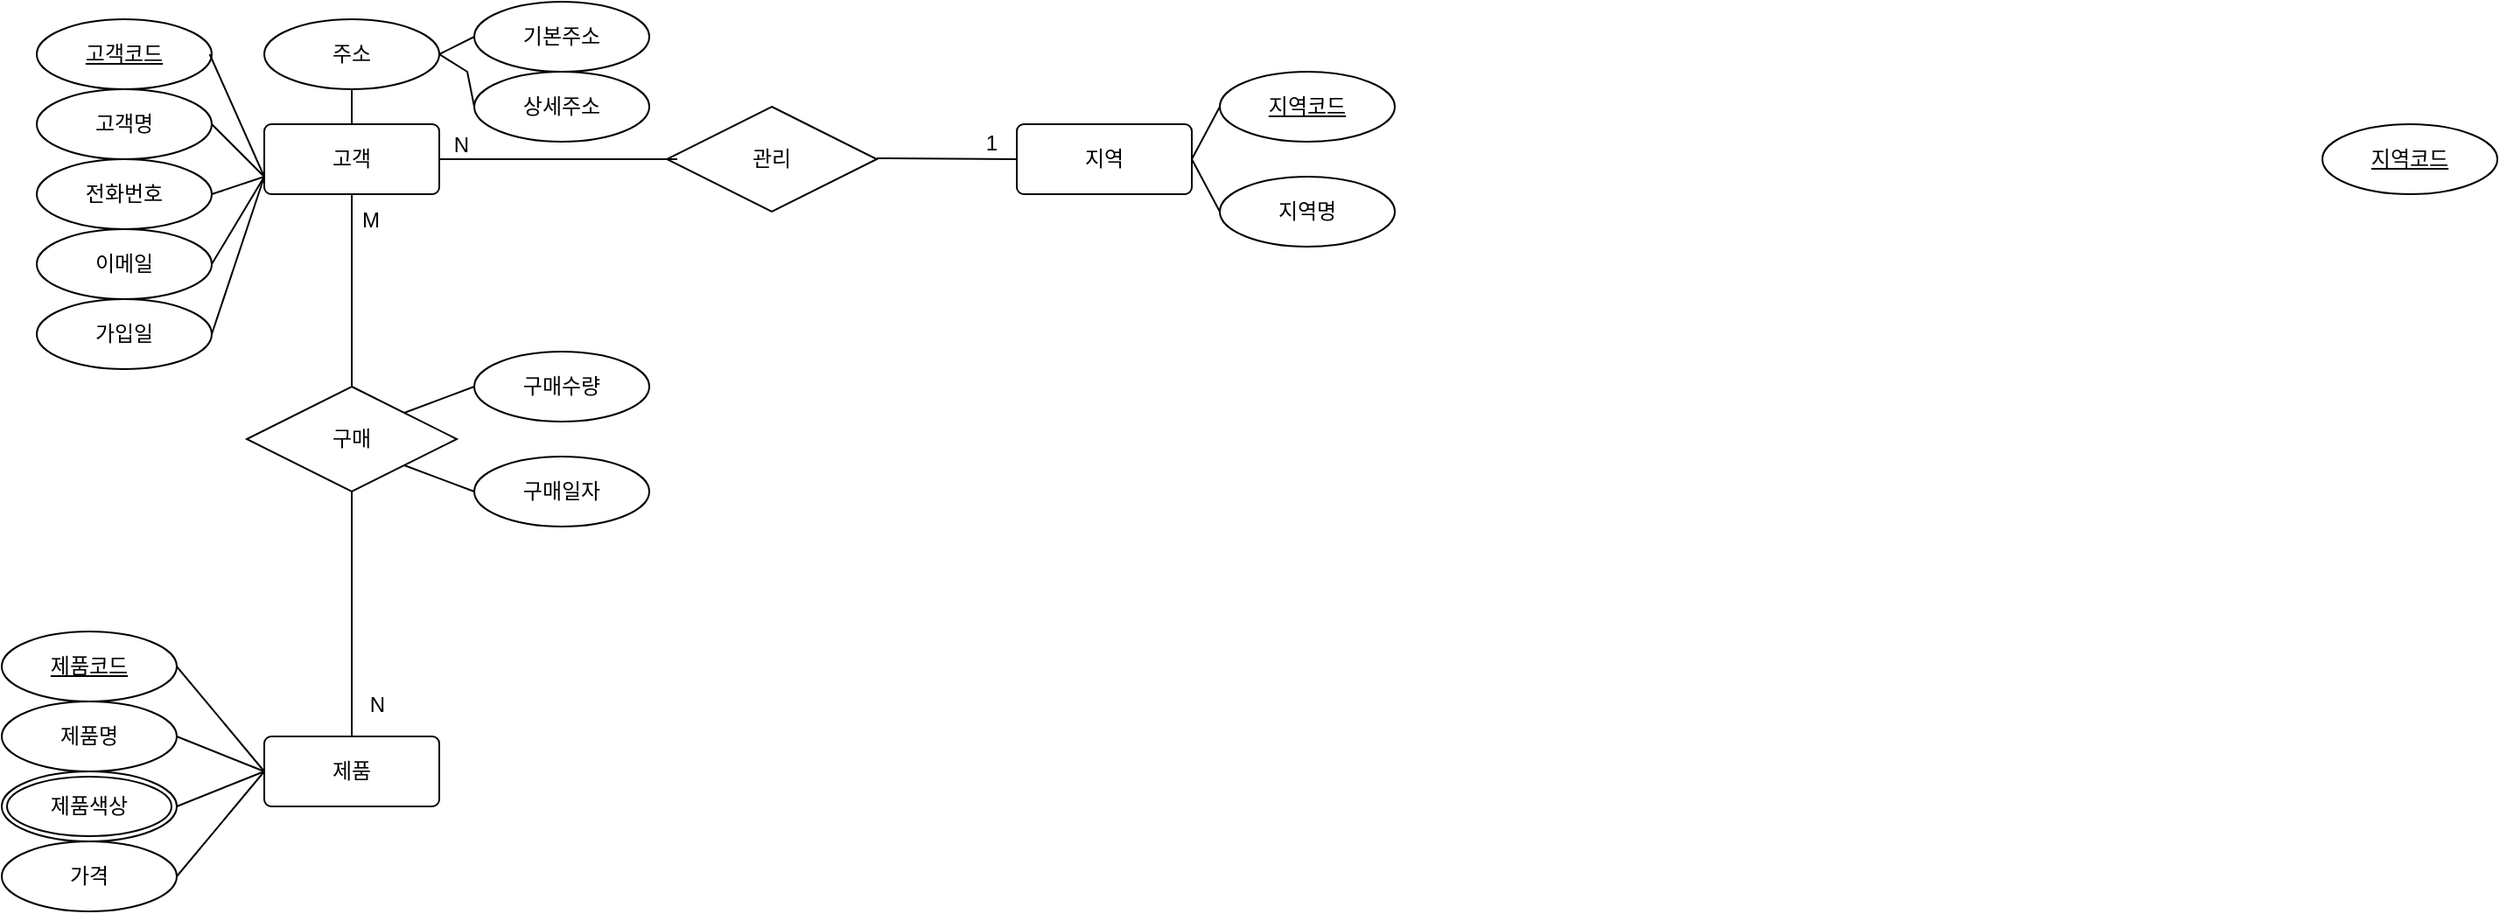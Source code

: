 <mxfile version="23.0.2" type="github" pages="2">
  <diagram name="페이지-1" id="WVq3AyXI-VmCaSjDAyc1">
    <mxGraphModel dx="892" dy="541" grid="1" gridSize="10" guides="1" tooltips="1" connect="1" arrows="1" fold="1" page="1" pageScale="1" pageWidth="827" pageHeight="1169" math="0" shadow="0">
      <root>
        <mxCell id="0" />
        <mxCell id="1" parent="0" />
        <mxCell id="5dZfD-3J9sdJDw3h0g8--1" value="고객" style="rounded=1;arcSize=10;whiteSpace=wrap;html=1;align=center;" vertex="1" parent="1">
          <mxGeometry x="164" y="80" width="100" height="40" as="geometry" />
        </mxCell>
        <mxCell id="5dZfD-3J9sdJDw3h0g8--2" value="고객코드" style="ellipse;whiteSpace=wrap;html=1;align=center;fontStyle=4;" vertex="1" parent="1">
          <mxGeometry x="34" y="20" width="100" height="40" as="geometry" />
        </mxCell>
        <mxCell id="5dZfD-3J9sdJDw3h0g8--3" value="고객명" style="ellipse;whiteSpace=wrap;html=1;align=center;" vertex="1" parent="1">
          <mxGeometry x="34" y="60" width="100" height="40" as="geometry" />
        </mxCell>
        <mxCell id="5dZfD-3J9sdJDw3h0g8--4" value="전화번호" style="ellipse;whiteSpace=wrap;html=1;align=center;" vertex="1" parent="1">
          <mxGeometry x="34" y="100" width="100" height="40" as="geometry" />
        </mxCell>
        <mxCell id="5dZfD-3J9sdJDw3h0g8--5" value="이메일" style="ellipse;whiteSpace=wrap;html=1;align=center;" vertex="1" parent="1">
          <mxGeometry x="34" y="140" width="100" height="40" as="geometry" />
        </mxCell>
        <mxCell id="5dZfD-3J9sdJDw3h0g8--6" value="주소" style="ellipse;whiteSpace=wrap;html=1;align=center;" vertex="1" parent="1">
          <mxGeometry x="164" y="20" width="100" height="40" as="geometry" />
        </mxCell>
        <mxCell id="5dZfD-3J9sdJDw3h0g8--7" value="기본주소" style="ellipse;whiteSpace=wrap;html=1;align=center;" vertex="1" parent="1">
          <mxGeometry x="284" y="10" width="100" height="40" as="geometry" />
        </mxCell>
        <mxCell id="5dZfD-3J9sdJDw3h0g8--8" value="상세주소" style="ellipse;whiteSpace=wrap;html=1;align=center;" vertex="1" parent="1">
          <mxGeometry x="284" y="50" width="100" height="40" as="geometry" />
        </mxCell>
        <mxCell id="5dZfD-3J9sdJDw3h0g8--10" value="가입일" style="ellipse;whiteSpace=wrap;html=1;align=center;" vertex="1" parent="1">
          <mxGeometry x="34" y="180" width="100" height="40" as="geometry" />
        </mxCell>
        <mxCell id="5dZfD-3J9sdJDw3h0g8--11" value="지역" style="rounded=1;arcSize=10;whiteSpace=wrap;html=1;align=center;" vertex="1" parent="1">
          <mxGeometry x="594" y="80" width="100" height="40" as="geometry" />
        </mxCell>
        <mxCell id="5dZfD-3J9sdJDw3h0g8--12" value="지역코드" style="ellipse;whiteSpace=wrap;html=1;align=center;fontStyle=4;" vertex="1" parent="1">
          <mxGeometry x="710" y="50" width="100" height="40" as="geometry" />
        </mxCell>
        <mxCell id="5dZfD-3J9sdJDw3h0g8--13" value="지역코드" style="ellipse;whiteSpace=wrap;html=1;align=center;fontStyle=4;" vertex="1" parent="1">
          <mxGeometry x="1340" y="80" width="100" height="40" as="geometry" />
        </mxCell>
        <mxCell id="5dZfD-3J9sdJDw3h0g8--14" value="지역명" style="ellipse;whiteSpace=wrap;html=1;align=center;" vertex="1" parent="1">
          <mxGeometry x="710" y="110" width="100" height="40" as="geometry" />
        </mxCell>
        <mxCell id="5dZfD-3J9sdJDw3h0g8--15" value="관리" style="shape=rhombus;perimeter=rhombusPerimeter;whiteSpace=wrap;html=1;align=center;" vertex="1" parent="1">
          <mxGeometry x="394" y="70" width="120" height="60" as="geometry" />
        </mxCell>
        <mxCell id="5dZfD-3J9sdJDw3h0g8--16" value="제품" style="rounded=1;arcSize=10;whiteSpace=wrap;html=1;align=center;" vertex="1" parent="1">
          <mxGeometry x="164" y="430" width="100" height="40" as="geometry" />
        </mxCell>
        <mxCell id="5dZfD-3J9sdJDw3h0g8--17" value="제품코드" style="ellipse;whiteSpace=wrap;html=1;align=center;fontStyle=4;" vertex="1" parent="1">
          <mxGeometry x="14" y="370" width="100" height="40" as="geometry" />
        </mxCell>
        <mxCell id="5dZfD-3J9sdJDw3h0g8--18" value="제품명" style="ellipse;whiteSpace=wrap;html=1;align=center;" vertex="1" parent="1">
          <mxGeometry x="14" y="410" width="100" height="40" as="geometry" />
        </mxCell>
        <mxCell id="5dZfD-3J9sdJDw3h0g8--20" value="가격" style="ellipse;whiteSpace=wrap;html=1;align=center;" vertex="1" parent="1">
          <mxGeometry x="14" y="490" width="100" height="40" as="geometry" />
        </mxCell>
        <mxCell id="5dZfD-3J9sdJDw3h0g8--21" value="제품색상" style="ellipse;shape=doubleEllipse;margin=3;whiteSpace=wrap;html=1;align=center;" vertex="1" parent="1">
          <mxGeometry x="14" y="450" width="100" height="40" as="geometry" />
        </mxCell>
        <mxCell id="5dZfD-3J9sdJDw3h0g8--22" value="" style="endArrow=none;html=1;rounded=0;exitX=1;exitY=0.5;exitDx=0;exitDy=0;entryX=0;entryY=0.5;entryDx=0;entryDy=0;" edge="1" parent="1" source="5dZfD-3J9sdJDw3h0g8--17" target="5dZfD-3J9sdJDw3h0g8--16">
          <mxGeometry relative="1" as="geometry">
            <mxPoint x="324" y="510" as="sourcePoint" />
            <mxPoint x="484" y="510" as="targetPoint" />
          </mxGeometry>
        </mxCell>
        <mxCell id="5dZfD-3J9sdJDw3h0g8--23" value="" style="endArrow=none;html=1;rounded=0;entryX=1;entryY=0.5;entryDx=0;entryDy=0;" edge="1" parent="1">
          <mxGeometry relative="1" as="geometry">
            <mxPoint x="400" y="100" as="sourcePoint" />
            <mxPoint x="264" y="100" as="targetPoint" />
          </mxGeometry>
        </mxCell>
        <mxCell id="5dZfD-3J9sdJDw3h0g8--24" value="N" style="resizable=0;html=1;whiteSpace=wrap;align=right;verticalAlign=bottom;" connectable="0" vertex="1" parent="5dZfD-3J9sdJDw3h0g8--23">
          <mxGeometry x="1" relative="1" as="geometry">
            <mxPoint x="18" as="offset" />
          </mxGeometry>
        </mxCell>
        <mxCell id="5dZfD-3J9sdJDw3h0g8--25" value="" style="endArrow=none;html=1;rounded=0;" edge="1" parent="1">
          <mxGeometry relative="1" as="geometry">
            <mxPoint x="514" y="99.5" as="sourcePoint" />
            <mxPoint x="594" y="100" as="targetPoint" />
          </mxGeometry>
        </mxCell>
        <mxCell id="5dZfD-3J9sdJDw3h0g8--26" value="1" style="resizable=0;html=1;whiteSpace=wrap;align=right;verticalAlign=bottom;" connectable="0" vertex="1" parent="5dZfD-3J9sdJDw3h0g8--25">
          <mxGeometry x="1" relative="1" as="geometry">
            <mxPoint x="-9" as="offset" />
          </mxGeometry>
        </mxCell>
        <mxCell id="5dZfD-3J9sdJDw3h0g8--28" value="" style="endArrow=none;html=1;rounded=0;exitX=0.5;exitY=1;exitDx=0;exitDy=0;entryX=0.5;entryY=0;entryDx=0;entryDy=0;" edge="1" parent="1" source="5dZfD-3J9sdJDw3h0g8--27">
          <mxGeometry relative="1" as="geometry">
            <mxPoint x="214" y="120" as="sourcePoint" />
            <mxPoint x="214" y="430" as="targetPoint" />
          </mxGeometry>
        </mxCell>
        <mxCell id="5dZfD-3J9sdJDw3h0g8--30" value="N" style="resizable=0;html=1;whiteSpace=wrap;align=right;verticalAlign=bottom;" connectable="0" vertex="1" parent="5dZfD-3J9sdJDw3h0g8--28">
          <mxGeometry x="1" relative="1" as="geometry">
            <mxPoint x="20" y="-10" as="offset" />
          </mxGeometry>
        </mxCell>
        <mxCell id="5dZfD-3J9sdJDw3h0g8--32" value="구매수량" style="ellipse;whiteSpace=wrap;html=1;align=center;" vertex="1" parent="1">
          <mxGeometry x="284" y="210" width="100" height="40" as="geometry" />
        </mxCell>
        <mxCell id="5dZfD-3J9sdJDw3h0g8--33" value="구매일자" style="ellipse;whiteSpace=wrap;html=1;align=center;" vertex="1" parent="1">
          <mxGeometry x="284" y="270" width="100" height="40" as="geometry" />
        </mxCell>
        <mxCell id="5dZfD-3J9sdJDw3h0g8--34" value="" style="endArrow=none;html=1;rounded=0;exitX=1;exitY=0.5;exitDx=0;exitDy=0;entryX=0;entryY=0.5;entryDx=0;entryDy=0;" edge="1" parent="1" source="5dZfD-3J9sdJDw3h0g8--18" target="5dZfD-3J9sdJDw3h0g8--16">
          <mxGeometry relative="1" as="geometry">
            <mxPoint x="454" y="300" as="sourcePoint" />
            <mxPoint x="614" y="300" as="targetPoint" />
          </mxGeometry>
        </mxCell>
        <mxCell id="5dZfD-3J9sdJDw3h0g8--35" value="" style="endArrow=none;html=1;rounded=0;exitX=1;exitY=0.5;exitDx=0;exitDy=0;entryX=0;entryY=0.5;entryDx=0;entryDy=0;" edge="1" parent="1" source="5dZfD-3J9sdJDw3h0g8--21" target="5dZfD-3J9sdJDw3h0g8--16">
          <mxGeometry relative="1" as="geometry">
            <mxPoint x="124" y="440" as="sourcePoint" />
            <mxPoint x="154" y="460" as="targetPoint" />
          </mxGeometry>
        </mxCell>
        <mxCell id="5dZfD-3J9sdJDw3h0g8--36" value="" style="endArrow=none;html=1;rounded=0;exitX=1;exitY=0.5;exitDx=0;exitDy=0;entryX=0;entryY=0.5;entryDx=0;entryDy=0;" edge="1" parent="1" source="5dZfD-3J9sdJDw3h0g8--20" target="5dZfD-3J9sdJDw3h0g8--16">
          <mxGeometry relative="1" as="geometry">
            <mxPoint x="124" y="480" as="sourcePoint" />
            <mxPoint x="144" y="450" as="targetPoint" />
          </mxGeometry>
        </mxCell>
        <mxCell id="5dZfD-3J9sdJDw3h0g8--37" value="" style="endArrow=none;html=1;rounded=0;exitX=1;exitY=0.5;exitDx=0;exitDy=0;entryX=0;entryY=0.5;entryDx=0;entryDy=0;" edge="1" parent="1" source="5dZfD-3J9sdJDw3h0g8--6" target="5dZfD-3J9sdJDw3h0g8--7">
          <mxGeometry relative="1" as="geometry">
            <mxPoint x="460" y="300" as="sourcePoint" />
            <mxPoint x="620" y="300" as="targetPoint" />
          </mxGeometry>
        </mxCell>
        <mxCell id="5dZfD-3J9sdJDw3h0g8--38" value="" style="endArrow=none;html=1;rounded=0;entryX=0;entryY=0.5;entryDx=0;entryDy=0;exitX=1;exitY=0.5;exitDx=0;exitDy=0;" edge="1" parent="1" source="5dZfD-3J9sdJDw3h0g8--6" target="5dZfD-3J9sdJDw3h0g8--8">
          <mxGeometry relative="1" as="geometry">
            <mxPoint x="270" y="40" as="sourcePoint" />
            <mxPoint x="294" y="40" as="targetPoint" />
            <Array as="points">
              <mxPoint x="280" y="50" />
            </Array>
          </mxGeometry>
        </mxCell>
        <mxCell id="5dZfD-3J9sdJDw3h0g8--39" value="" style="endArrow=none;html=1;rounded=0;exitX=1;exitY=0.5;exitDx=0;exitDy=0;entryX=0;entryY=0.5;entryDx=0;entryDy=0;" edge="1" parent="1" source="5dZfD-3J9sdJDw3h0g8--11" target="5dZfD-3J9sdJDw3h0g8--12">
          <mxGeometry relative="1" as="geometry">
            <mxPoint x="660" y="79" as="sourcePoint" />
            <mxPoint x="820" y="79" as="targetPoint" />
          </mxGeometry>
        </mxCell>
        <mxCell id="5dZfD-3J9sdJDw3h0g8--40" value="" style="endArrow=none;html=1;rounded=0;exitX=1;exitY=0.5;exitDx=0;exitDy=0;entryX=0;entryY=0.5;entryDx=0;entryDy=0;" edge="1" parent="1" source="5dZfD-3J9sdJDw3h0g8--11" target="5dZfD-3J9sdJDw3h0g8--14">
          <mxGeometry relative="1" as="geometry">
            <mxPoint x="704" y="110" as="sourcePoint" />
            <mxPoint x="720" y="60" as="targetPoint" />
          </mxGeometry>
        </mxCell>
        <mxCell id="CHvHtLE5XxzQLeIIZz7n-1" value="" style="endArrow=none;html=1;rounded=0;exitX=1;exitY=0;exitDx=0;exitDy=0;entryX=0;entryY=0.5;entryDx=0;entryDy=0;" edge="1" parent="1" target="5dZfD-3J9sdJDw3h0g8--32">
          <mxGeometry relative="1" as="geometry">
            <mxPoint x="244" y="245" as="sourcePoint" />
            <mxPoint x="174" y="460" as="targetPoint" />
          </mxGeometry>
        </mxCell>
        <mxCell id="CHvHtLE5XxzQLeIIZz7n-2" value="" style="endArrow=none;html=1;rounded=0;exitX=1;exitY=1;exitDx=0;exitDy=0;entryX=0;entryY=0.5;entryDx=0;entryDy=0;" edge="1" parent="1" target="5dZfD-3J9sdJDw3h0g8--33">
          <mxGeometry relative="1" as="geometry">
            <mxPoint x="244" y="275" as="sourcePoint" />
            <mxPoint x="294" y="240" as="targetPoint" />
          </mxGeometry>
        </mxCell>
        <mxCell id="CHvHtLE5XxzQLeIIZz7n-3" value="" style="endArrow=none;html=1;rounded=0;exitX=1;exitY=0.5;exitDx=0;exitDy=0;entryX=0;entryY=0.75;entryDx=0;entryDy=0;" edge="1" parent="1" source="5dZfD-3J9sdJDw3h0g8--10" target="5dZfD-3J9sdJDw3h0g8--1">
          <mxGeometry relative="1" as="geometry">
            <mxPoint x="124" y="400" as="sourcePoint" />
            <mxPoint x="154" y="460" as="targetPoint" />
          </mxGeometry>
        </mxCell>
        <mxCell id="CHvHtLE5XxzQLeIIZz7n-4" value="" style="endArrow=none;html=1;rounded=0;exitX=0.5;exitY=1;exitDx=0;exitDy=0;entryX=0.5;entryY=0;entryDx=0;entryDy=0;" edge="1" parent="1" target="5dZfD-3J9sdJDw3h0g8--27">
          <mxGeometry relative="1" as="geometry">
            <mxPoint x="214" y="120" as="sourcePoint" />
            <mxPoint x="214" y="430" as="targetPoint" />
          </mxGeometry>
        </mxCell>
        <mxCell id="CHvHtLE5XxzQLeIIZz7n-5" value="M" style="resizable=0;html=1;whiteSpace=wrap;align=left;verticalAlign=bottom;" connectable="0" vertex="1" parent="CHvHtLE5XxzQLeIIZz7n-4">
          <mxGeometry x="-1" relative="1" as="geometry">
            <mxPoint x="4" y="23" as="offset" />
          </mxGeometry>
        </mxCell>
        <mxCell id="5dZfD-3J9sdJDw3h0g8--27" value="구매" style="shape=rhombus;perimeter=rhombusPerimeter;whiteSpace=wrap;html=1;align=center;" vertex="1" parent="1">
          <mxGeometry x="154" y="230" width="120" height="60" as="geometry" />
        </mxCell>
        <mxCell id="CHvHtLE5XxzQLeIIZz7n-7" value="" style="endArrow=none;html=1;rounded=0;exitX=1;exitY=0.5;exitDx=0;exitDy=0;entryX=0;entryY=0.75;entryDx=0;entryDy=0;" edge="1" parent="1" source="5dZfD-3J9sdJDw3h0g8--5" target="5dZfD-3J9sdJDw3h0g8--1">
          <mxGeometry relative="1" as="geometry">
            <mxPoint x="144" y="210" as="sourcePoint" />
            <mxPoint x="174" y="120" as="targetPoint" />
          </mxGeometry>
        </mxCell>
        <mxCell id="CHvHtLE5XxzQLeIIZz7n-8" value="" style="endArrow=none;html=1;rounded=0;exitX=1;exitY=0.5;exitDx=0;exitDy=0;entryX=0;entryY=0.75;entryDx=0;entryDy=0;" edge="1" parent="1" source="5dZfD-3J9sdJDw3h0g8--4" target="5dZfD-3J9sdJDw3h0g8--1">
          <mxGeometry relative="1" as="geometry">
            <mxPoint x="144" y="170" as="sourcePoint" />
            <mxPoint x="174" y="120" as="targetPoint" />
          </mxGeometry>
        </mxCell>
        <mxCell id="CHvHtLE5XxzQLeIIZz7n-9" value="" style="endArrow=none;html=1;rounded=0;exitX=1;exitY=0.5;exitDx=0;exitDy=0;entryX=0;entryY=0.75;entryDx=0;entryDy=0;" edge="1" parent="1" source="5dZfD-3J9sdJDw3h0g8--3" target="5dZfD-3J9sdJDw3h0g8--1">
          <mxGeometry relative="1" as="geometry">
            <mxPoint x="144" y="130" as="sourcePoint" />
            <mxPoint x="174" y="120" as="targetPoint" />
          </mxGeometry>
        </mxCell>
        <mxCell id="CHvHtLE5XxzQLeIIZz7n-10" value="" style="endArrow=none;html=1;rounded=0;exitX=0.988;exitY=0.5;exitDx=0;exitDy=0;entryX=0;entryY=0.75;entryDx=0;entryDy=0;exitPerimeter=0;" edge="1" parent="1" source="5dZfD-3J9sdJDw3h0g8--2" target="5dZfD-3J9sdJDw3h0g8--1">
          <mxGeometry relative="1" as="geometry">
            <mxPoint x="144" y="90" as="sourcePoint" />
            <mxPoint x="174" y="120" as="targetPoint" />
          </mxGeometry>
        </mxCell>
        <mxCell id="CHvHtLE5XxzQLeIIZz7n-11" value="" style="endArrow=none;html=1;rounded=0;exitX=0.5;exitY=1;exitDx=0;exitDy=0;" edge="1" parent="1" source="5dZfD-3J9sdJDw3h0g8--6" target="5dZfD-3J9sdJDw3h0g8--1">
          <mxGeometry relative="1" as="geometry">
            <mxPoint x="143" y="50" as="sourcePoint" />
            <mxPoint x="174" y="120" as="targetPoint" />
          </mxGeometry>
        </mxCell>
      </root>
    </mxGraphModel>
  </diagram>
  <diagram id="iLg_Dv3yxjxZ5fIHTGuL" name="페이지-2">
    <mxGraphModel dx="877" dy="462" grid="0" gridSize="10" guides="1" tooltips="1" connect="1" arrows="1" fold="1" page="1" pageScale="1" pageWidth="827" pageHeight="1169" math="0" shadow="0">
      <root>
        <mxCell id="0" />
        <mxCell id="1" parent="0" />
        <mxCell id="0pEa85tfETS8jM4cY_pT-1" value="고객" style="shape=table;startSize=30;container=1;collapsible=1;childLayout=tableLayout;fixedRows=1;rowLines=0;fontStyle=1;align=center;resizeLast=1;html=1;whiteSpace=wrap;" vertex="1" parent="1">
          <mxGeometry x="40" y="40" width="180" height="270" as="geometry" />
        </mxCell>
        <mxCell id="0pEa85tfETS8jM4cY_pT-2" value="" style="shape=tableRow;horizontal=0;startSize=0;swimlaneHead=0;swimlaneBody=0;fillColor=none;collapsible=0;dropTarget=0;points=[[0,0.5],[1,0.5]];portConstraint=eastwest;top=0;left=0;right=0;bottom=0;html=1;" vertex="1" parent="0pEa85tfETS8jM4cY_pT-1">
          <mxGeometry y="30" width="180" height="30" as="geometry" />
        </mxCell>
        <mxCell id="0pEa85tfETS8jM4cY_pT-3" value="PK" style="shape=partialRectangle;connectable=0;fillColor=none;top=0;left=0;bottom=0;right=0;fontStyle=1;overflow=hidden;html=1;whiteSpace=wrap;" vertex="1" parent="0pEa85tfETS8jM4cY_pT-2">
          <mxGeometry width="60" height="30" as="geometry">
            <mxRectangle width="60" height="30" as="alternateBounds" />
          </mxGeometry>
        </mxCell>
        <mxCell id="0pEa85tfETS8jM4cY_pT-4" value="고객코드" style="shape=partialRectangle;connectable=0;fillColor=none;top=0;left=0;bottom=0;right=0;align=left;spacingLeft=6;fontStyle=5;overflow=hidden;html=1;whiteSpace=wrap;" vertex="1" parent="0pEa85tfETS8jM4cY_pT-2">
          <mxGeometry x="60" width="120" height="30" as="geometry">
            <mxRectangle width="120" height="30" as="alternateBounds" />
          </mxGeometry>
        </mxCell>
        <mxCell id="0pEa85tfETS8jM4cY_pT-5" value="" style="shape=tableRow;horizontal=0;startSize=0;swimlaneHead=0;swimlaneBody=0;fillColor=none;collapsible=0;dropTarget=0;points=[[0,0.5],[1,0.5]];portConstraint=eastwest;top=0;left=0;right=0;bottom=1;html=1;" vertex="1" parent="0pEa85tfETS8jM4cY_pT-1">
          <mxGeometry y="60" width="180" height="30" as="geometry" />
        </mxCell>
        <mxCell id="0pEa85tfETS8jM4cY_pT-6" value="FK" style="shape=partialRectangle;connectable=0;fillColor=none;top=0;left=0;bottom=0;right=0;fontStyle=1;overflow=hidden;html=1;whiteSpace=wrap;" vertex="1" parent="0pEa85tfETS8jM4cY_pT-5">
          <mxGeometry width="60" height="30" as="geometry">
            <mxRectangle width="60" height="30" as="alternateBounds" />
          </mxGeometry>
        </mxCell>
        <mxCell id="0pEa85tfETS8jM4cY_pT-7" value="지역코드" style="shape=partialRectangle;connectable=0;fillColor=none;top=0;left=0;bottom=0;right=0;align=left;spacingLeft=6;fontStyle=5;overflow=hidden;html=1;whiteSpace=wrap;" vertex="1" parent="0pEa85tfETS8jM4cY_pT-5">
          <mxGeometry x="60" width="120" height="30" as="geometry">
            <mxRectangle width="120" height="30" as="alternateBounds" />
          </mxGeometry>
        </mxCell>
        <mxCell id="0pEa85tfETS8jM4cY_pT-8" value="" style="shape=tableRow;horizontal=0;startSize=0;swimlaneHead=0;swimlaneBody=0;fillColor=none;collapsible=0;dropTarget=0;points=[[0,0.5],[1,0.5]];portConstraint=eastwest;top=0;left=0;right=0;bottom=0;html=1;" vertex="1" parent="0pEa85tfETS8jM4cY_pT-1">
          <mxGeometry y="90" width="180" height="30" as="geometry" />
        </mxCell>
        <mxCell id="0pEa85tfETS8jM4cY_pT-9" value="" style="shape=partialRectangle;connectable=0;fillColor=none;top=0;left=0;bottom=0;right=0;editable=1;overflow=hidden;html=1;whiteSpace=wrap;" vertex="1" parent="0pEa85tfETS8jM4cY_pT-8">
          <mxGeometry width="60" height="30" as="geometry">
            <mxRectangle width="60" height="30" as="alternateBounds" />
          </mxGeometry>
        </mxCell>
        <mxCell id="0pEa85tfETS8jM4cY_pT-10" value="고객명" style="shape=partialRectangle;connectable=0;fillColor=none;top=0;left=0;bottom=0;right=0;align=left;spacingLeft=6;overflow=hidden;html=1;whiteSpace=wrap;" vertex="1" parent="0pEa85tfETS8jM4cY_pT-8">
          <mxGeometry x="60" width="120" height="30" as="geometry">
            <mxRectangle width="120" height="30" as="alternateBounds" />
          </mxGeometry>
        </mxCell>
        <mxCell id="0pEa85tfETS8jM4cY_pT-11" value="" style="shape=tableRow;horizontal=0;startSize=0;swimlaneHead=0;swimlaneBody=0;fillColor=none;collapsible=0;dropTarget=0;points=[[0,0.5],[1,0.5]];portConstraint=eastwest;top=0;left=0;right=0;bottom=0;html=1;" vertex="1" parent="0pEa85tfETS8jM4cY_pT-1">
          <mxGeometry y="120" width="180" height="30" as="geometry" />
        </mxCell>
        <mxCell id="0pEa85tfETS8jM4cY_pT-12" value="" style="shape=partialRectangle;connectable=0;fillColor=none;top=0;left=0;bottom=0;right=0;editable=1;overflow=hidden;html=1;whiteSpace=wrap;" vertex="1" parent="0pEa85tfETS8jM4cY_pT-11">
          <mxGeometry width="60" height="30" as="geometry">
            <mxRectangle width="60" height="30" as="alternateBounds" />
          </mxGeometry>
        </mxCell>
        <mxCell id="0pEa85tfETS8jM4cY_pT-13" value="전화번호" style="shape=partialRectangle;connectable=0;fillColor=none;top=0;left=0;bottom=0;right=0;align=left;spacingLeft=6;overflow=hidden;html=1;whiteSpace=wrap;" vertex="1" parent="0pEa85tfETS8jM4cY_pT-11">
          <mxGeometry x="60" width="120" height="30" as="geometry">
            <mxRectangle width="120" height="30" as="alternateBounds" />
          </mxGeometry>
        </mxCell>
        <mxCell id="PqqQxnirLtuQm7JM_xqG-1" value="" style="shape=tableRow;horizontal=0;startSize=0;swimlaneHead=0;swimlaneBody=0;fillColor=none;collapsible=0;dropTarget=0;points=[[0,0.5],[1,0.5]];portConstraint=eastwest;top=0;left=0;right=0;bottom=0;html=1;" vertex="1" parent="0pEa85tfETS8jM4cY_pT-1">
          <mxGeometry y="150" width="180" height="30" as="geometry" />
        </mxCell>
        <mxCell id="PqqQxnirLtuQm7JM_xqG-2" value="" style="shape=partialRectangle;connectable=0;fillColor=none;top=0;left=0;bottom=0;right=0;editable=1;overflow=hidden;html=1;whiteSpace=wrap;" vertex="1" parent="PqqQxnirLtuQm7JM_xqG-1">
          <mxGeometry width="60" height="30" as="geometry">
            <mxRectangle width="60" height="30" as="alternateBounds" />
          </mxGeometry>
        </mxCell>
        <mxCell id="PqqQxnirLtuQm7JM_xqG-3" value="이메일" style="shape=partialRectangle;connectable=0;fillColor=none;top=0;left=0;bottom=0;right=0;align=left;spacingLeft=6;overflow=hidden;html=1;whiteSpace=wrap;" vertex="1" parent="PqqQxnirLtuQm7JM_xqG-1">
          <mxGeometry x="60" width="120" height="30" as="geometry">
            <mxRectangle width="120" height="30" as="alternateBounds" />
          </mxGeometry>
        </mxCell>
        <mxCell id="PqqQxnirLtuQm7JM_xqG-4" value="" style="shape=tableRow;horizontal=0;startSize=0;swimlaneHead=0;swimlaneBody=0;fillColor=none;collapsible=0;dropTarget=0;points=[[0,0.5],[1,0.5]];portConstraint=eastwest;top=0;left=0;right=0;bottom=0;html=1;" vertex="1" parent="0pEa85tfETS8jM4cY_pT-1">
          <mxGeometry y="180" width="180" height="30" as="geometry" />
        </mxCell>
        <mxCell id="PqqQxnirLtuQm7JM_xqG-5" value="" style="shape=partialRectangle;connectable=0;fillColor=none;top=0;left=0;bottom=0;right=0;editable=1;overflow=hidden;html=1;whiteSpace=wrap;" vertex="1" parent="PqqQxnirLtuQm7JM_xqG-4">
          <mxGeometry width="60" height="30" as="geometry">
            <mxRectangle width="60" height="30" as="alternateBounds" />
          </mxGeometry>
        </mxCell>
        <mxCell id="PqqQxnirLtuQm7JM_xqG-6" value="가입일" style="shape=partialRectangle;connectable=0;fillColor=none;top=0;left=0;bottom=0;right=0;align=left;spacingLeft=6;overflow=hidden;html=1;whiteSpace=wrap;" vertex="1" parent="PqqQxnirLtuQm7JM_xqG-4">
          <mxGeometry x="60" width="120" height="30" as="geometry">
            <mxRectangle width="120" height="30" as="alternateBounds" />
          </mxGeometry>
        </mxCell>
        <mxCell id="PqqQxnirLtuQm7JM_xqG-7" value="" style="shape=tableRow;horizontal=0;startSize=0;swimlaneHead=0;swimlaneBody=0;fillColor=none;collapsible=0;dropTarget=0;points=[[0,0.5],[1,0.5]];portConstraint=eastwest;top=0;left=0;right=0;bottom=0;html=1;" vertex="1" parent="0pEa85tfETS8jM4cY_pT-1">
          <mxGeometry y="210" width="180" height="30" as="geometry" />
        </mxCell>
        <mxCell id="PqqQxnirLtuQm7JM_xqG-8" value="" style="shape=partialRectangle;connectable=0;fillColor=none;top=0;left=0;bottom=0;right=0;editable=1;overflow=hidden;html=1;whiteSpace=wrap;" vertex="1" parent="PqqQxnirLtuQm7JM_xqG-7">
          <mxGeometry width="60" height="30" as="geometry">
            <mxRectangle width="60" height="30" as="alternateBounds" />
          </mxGeometry>
        </mxCell>
        <mxCell id="PqqQxnirLtuQm7JM_xqG-9" value="기본주소" style="shape=partialRectangle;connectable=0;fillColor=none;top=0;left=0;bottom=0;right=0;align=left;spacingLeft=6;overflow=hidden;html=1;whiteSpace=wrap;" vertex="1" parent="PqqQxnirLtuQm7JM_xqG-7">
          <mxGeometry x="60" width="120" height="30" as="geometry">
            <mxRectangle width="120" height="30" as="alternateBounds" />
          </mxGeometry>
        </mxCell>
        <mxCell id="PqqQxnirLtuQm7JM_xqG-10" value="" style="shape=tableRow;horizontal=0;startSize=0;swimlaneHead=0;swimlaneBody=0;fillColor=none;collapsible=0;dropTarget=0;points=[[0,0.5],[1,0.5]];portConstraint=eastwest;top=0;left=0;right=0;bottom=0;html=1;" vertex="1" parent="0pEa85tfETS8jM4cY_pT-1">
          <mxGeometry y="240" width="180" height="30" as="geometry" />
        </mxCell>
        <mxCell id="PqqQxnirLtuQm7JM_xqG-11" value="" style="shape=partialRectangle;connectable=0;fillColor=none;top=0;left=0;bottom=0;right=0;editable=1;overflow=hidden;html=1;whiteSpace=wrap;" vertex="1" parent="PqqQxnirLtuQm7JM_xqG-10">
          <mxGeometry width="60" height="30" as="geometry">
            <mxRectangle width="60" height="30" as="alternateBounds" />
          </mxGeometry>
        </mxCell>
        <mxCell id="PqqQxnirLtuQm7JM_xqG-12" value="상세주소" style="shape=partialRectangle;connectable=0;fillColor=none;top=0;left=0;bottom=0;right=0;align=left;spacingLeft=6;overflow=hidden;html=1;whiteSpace=wrap;" vertex="1" parent="PqqQxnirLtuQm7JM_xqG-10">
          <mxGeometry x="60" width="120" height="30" as="geometry">
            <mxRectangle width="120" height="30" as="alternateBounds" />
          </mxGeometry>
        </mxCell>
        <mxCell id="FXfXLH9m4qDjo-GxrwRr-1" value="지역" style="shape=table;startSize=30;container=1;collapsible=1;childLayout=tableLayout;fixedRows=1;rowLines=0;fontStyle=1;align=center;resizeLast=1;html=1;whiteSpace=wrap;" vertex="1" parent="1">
          <mxGeometry x="480" y="40" width="180" height="90" as="geometry" />
        </mxCell>
        <mxCell id="FXfXLH9m4qDjo-GxrwRr-5" value="" style="shape=tableRow;horizontal=0;startSize=0;swimlaneHead=0;swimlaneBody=0;fillColor=none;collapsible=0;dropTarget=0;points=[[0,0.5],[1,0.5]];portConstraint=eastwest;top=0;left=0;right=0;bottom=1;html=1;" vertex="1" parent="FXfXLH9m4qDjo-GxrwRr-1">
          <mxGeometry y="30" width="180" height="30" as="geometry" />
        </mxCell>
        <mxCell id="FXfXLH9m4qDjo-GxrwRr-6" value="PK" style="shape=partialRectangle;connectable=0;fillColor=none;top=0;left=0;bottom=0;right=0;fontStyle=1;overflow=hidden;html=1;whiteSpace=wrap;" vertex="1" parent="FXfXLH9m4qDjo-GxrwRr-5">
          <mxGeometry width="60" height="30" as="geometry">
            <mxRectangle width="60" height="30" as="alternateBounds" />
          </mxGeometry>
        </mxCell>
        <mxCell id="FXfXLH9m4qDjo-GxrwRr-7" value="지역코드" style="shape=partialRectangle;connectable=0;fillColor=none;top=0;left=0;bottom=0;right=0;align=left;spacingLeft=6;fontStyle=5;overflow=hidden;html=1;whiteSpace=wrap;" vertex="1" parent="FXfXLH9m4qDjo-GxrwRr-5">
          <mxGeometry x="60" width="120" height="30" as="geometry">
            <mxRectangle width="120" height="30" as="alternateBounds" />
          </mxGeometry>
        </mxCell>
        <mxCell id="FXfXLH9m4qDjo-GxrwRr-8" value="" style="shape=tableRow;horizontal=0;startSize=0;swimlaneHead=0;swimlaneBody=0;fillColor=none;collapsible=0;dropTarget=0;points=[[0,0.5],[1,0.5]];portConstraint=eastwest;top=0;left=0;right=0;bottom=0;html=1;" vertex="1" parent="FXfXLH9m4qDjo-GxrwRr-1">
          <mxGeometry y="60" width="180" height="30" as="geometry" />
        </mxCell>
        <mxCell id="FXfXLH9m4qDjo-GxrwRr-9" value="" style="shape=partialRectangle;connectable=0;fillColor=none;top=0;left=0;bottom=0;right=0;editable=1;overflow=hidden;html=1;whiteSpace=wrap;" vertex="1" parent="FXfXLH9m4qDjo-GxrwRr-8">
          <mxGeometry width="60" height="30" as="geometry">
            <mxRectangle width="60" height="30" as="alternateBounds" />
          </mxGeometry>
        </mxCell>
        <mxCell id="FXfXLH9m4qDjo-GxrwRr-10" value="지역명" style="shape=partialRectangle;connectable=0;fillColor=none;top=0;left=0;bottom=0;right=0;align=left;spacingLeft=6;overflow=hidden;html=1;whiteSpace=wrap;" vertex="1" parent="FXfXLH9m4qDjo-GxrwRr-8">
          <mxGeometry x="60" width="120" height="30" as="geometry">
            <mxRectangle width="120" height="30" as="alternateBounds" />
          </mxGeometry>
        </mxCell>
        <mxCell id="FXfXLH9m4qDjo-GxrwRr-14" value="구매" style="shape=table;startSize=30;container=1;collapsible=1;childLayout=tableLayout;fixedRows=1;rowLines=0;fontStyle=1;align=center;resizeLast=1;html=1;whiteSpace=wrap;" vertex="1" parent="1">
          <mxGeometry x="320" y="251" width="180" height="180" as="geometry" />
        </mxCell>
        <mxCell id="FXfXLH9m4qDjo-GxrwRr-15" value="" style="shape=tableRow;horizontal=0;startSize=0;swimlaneHead=0;swimlaneBody=0;fillColor=none;collapsible=0;dropTarget=0;points=[[0,0.5],[1,0.5]];portConstraint=eastwest;top=0;left=0;right=0;bottom=0;html=1;" vertex="1" parent="FXfXLH9m4qDjo-GxrwRr-14">
          <mxGeometry y="30" width="180" height="30" as="geometry" />
        </mxCell>
        <mxCell id="FXfXLH9m4qDjo-GxrwRr-16" value="PK" style="shape=partialRectangle;connectable=0;fillColor=none;top=0;left=0;bottom=0;right=0;fontStyle=1;overflow=hidden;html=1;whiteSpace=wrap;" vertex="1" parent="FXfXLH9m4qDjo-GxrwRr-15">
          <mxGeometry width="60" height="30" as="geometry">
            <mxRectangle width="60" height="30" as="alternateBounds" />
          </mxGeometry>
        </mxCell>
        <mxCell id="FXfXLH9m4qDjo-GxrwRr-17" value="구매코드" style="shape=partialRectangle;connectable=0;fillColor=none;top=0;left=0;bottom=0;right=0;align=left;spacingLeft=6;fontStyle=5;overflow=hidden;html=1;whiteSpace=wrap;" vertex="1" parent="FXfXLH9m4qDjo-GxrwRr-15">
          <mxGeometry x="60" width="120" height="30" as="geometry">
            <mxRectangle width="120" height="30" as="alternateBounds" />
          </mxGeometry>
        </mxCell>
        <mxCell id="kMYC8gYd0TmQ09N5CuYY-3" value="" style="shape=tableRow;horizontal=0;startSize=0;swimlaneHead=0;swimlaneBody=0;fillColor=none;collapsible=0;dropTarget=0;points=[[0,0.5],[1,0.5]];portConstraint=eastwest;top=0;left=0;right=0;bottom=0;html=1;" vertex="1" parent="FXfXLH9m4qDjo-GxrwRr-14">
          <mxGeometry y="60" width="180" height="30" as="geometry" />
        </mxCell>
        <mxCell id="kMYC8gYd0TmQ09N5CuYY-4" value="FK" style="shape=partialRectangle;connectable=0;fillColor=none;top=0;left=0;bottom=0;right=0;fontStyle=1;overflow=hidden;html=1;whiteSpace=wrap;" vertex="1" parent="kMYC8gYd0TmQ09N5CuYY-3">
          <mxGeometry width="60" height="30" as="geometry">
            <mxRectangle width="60" height="30" as="alternateBounds" />
          </mxGeometry>
        </mxCell>
        <mxCell id="kMYC8gYd0TmQ09N5CuYY-5" value="고객코드" style="shape=partialRectangle;connectable=0;fillColor=none;top=0;left=0;bottom=0;right=0;align=left;spacingLeft=6;fontStyle=5;overflow=hidden;html=1;whiteSpace=wrap;" vertex="1" parent="kMYC8gYd0TmQ09N5CuYY-3">
          <mxGeometry x="60" width="120" height="30" as="geometry">
            <mxRectangle width="120" height="30" as="alternateBounds" />
          </mxGeometry>
        </mxCell>
        <mxCell id="FXfXLH9m4qDjo-GxrwRr-18" value="" style="shape=tableRow;horizontal=0;startSize=0;swimlaneHead=0;swimlaneBody=0;fillColor=none;collapsible=0;dropTarget=0;points=[[0,0.5],[1,0.5]];portConstraint=eastwest;top=0;left=0;right=0;bottom=1;html=1;" vertex="1" parent="FXfXLH9m4qDjo-GxrwRr-14">
          <mxGeometry y="90" width="180" height="30" as="geometry" />
        </mxCell>
        <mxCell id="FXfXLH9m4qDjo-GxrwRr-19" value="FK" style="shape=partialRectangle;connectable=0;fillColor=none;top=0;left=0;bottom=0;right=0;fontStyle=1;overflow=hidden;html=1;whiteSpace=wrap;" vertex="1" parent="FXfXLH9m4qDjo-GxrwRr-18">
          <mxGeometry width="60" height="30" as="geometry">
            <mxRectangle width="60" height="30" as="alternateBounds" />
          </mxGeometry>
        </mxCell>
        <mxCell id="FXfXLH9m4qDjo-GxrwRr-20" value="제품코드" style="shape=partialRectangle;connectable=0;fillColor=none;top=0;left=0;bottom=0;right=0;align=left;spacingLeft=6;fontStyle=5;overflow=hidden;html=1;whiteSpace=wrap;" vertex="1" parent="FXfXLH9m4qDjo-GxrwRr-18">
          <mxGeometry x="60" width="120" height="30" as="geometry">
            <mxRectangle width="120" height="30" as="alternateBounds" />
          </mxGeometry>
        </mxCell>
        <mxCell id="FXfXLH9m4qDjo-GxrwRr-21" value="" style="shape=tableRow;horizontal=0;startSize=0;swimlaneHead=0;swimlaneBody=0;fillColor=none;collapsible=0;dropTarget=0;points=[[0,0.5],[1,0.5]];portConstraint=eastwest;top=0;left=0;right=0;bottom=0;html=1;" vertex="1" parent="FXfXLH9m4qDjo-GxrwRr-14">
          <mxGeometry y="120" width="180" height="30" as="geometry" />
        </mxCell>
        <mxCell id="FXfXLH9m4qDjo-GxrwRr-22" value="" style="shape=partialRectangle;connectable=0;fillColor=none;top=0;left=0;bottom=0;right=0;editable=1;overflow=hidden;html=1;whiteSpace=wrap;" vertex="1" parent="FXfXLH9m4qDjo-GxrwRr-21">
          <mxGeometry width="60" height="30" as="geometry">
            <mxRectangle width="60" height="30" as="alternateBounds" />
          </mxGeometry>
        </mxCell>
        <mxCell id="FXfXLH9m4qDjo-GxrwRr-23" value="구매수량" style="shape=partialRectangle;connectable=0;fillColor=none;top=0;left=0;bottom=0;right=0;align=left;spacingLeft=6;overflow=hidden;html=1;whiteSpace=wrap;" vertex="1" parent="FXfXLH9m4qDjo-GxrwRr-21">
          <mxGeometry x="60" width="120" height="30" as="geometry">
            <mxRectangle width="120" height="30" as="alternateBounds" />
          </mxGeometry>
        </mxCell>
        <mxCell id="FXfXLH9m4qDjo-GxrwRr-24" value="" style="shape=tableRow;horizontal=0;startSize=0;swimlaneHead=0;swimlaneBody=0;fillColor=none;collapsible=0;dropTarget=0;points=[[0,0.5],[1,0.5]];portConstraint=eastwest;top=0;left=0;right=0;bottom=0;html=1;" vertex="1" parent="FXfXLH9m4qDjo-GxrwRr-14">
          <mxGeometry y="150" width="180" height="30" as="geometry" />
        </mxCell>
        <mxCell id="FXfXLH9m4qDjo-GxrwRr-25" value="" style="shape=partialRectangle;connectable=0;fillColor=none;top=0;left=0;bottom=0;right=0;editable=1;overflow=hidden;html=1;whiteSpace=wrap;" vertex="1" parent="FXfXLH9m4qDjo-GxrwRr-24">
          <mxGeometry width="60" height="30" as="geometry">
            <mxRectangle width="60" height="30" as="alternateBounds" />
          </mxGeometry>
        </mxCell>
        <mxCell id="FXfXLH9m4qDjo-GxrwRr-26" value="구매일자" style="shape=partialRectangle;connectable=0;fillColor=none;top=0;left=0;bottom=0;right=0;align=left;spacingLeft=6;overflow=hidden;html=1;whiteSpace=wrap;" vertex="1" parent="FXfXLH9m4qDjo-GxrwRr-24">
          <mxGeometry x="60" width="120" height="30" as="geometry">
            <mxRectangle width="120" height="30" as="alternateBounds" />
          </mxGeometry>
        </mxCell>
        <mxCell id="FXfXLH9m4qDjo-GxrwRr-27" value="제품" style="shape=table;startSize=30;container=1;collapsible=1;childLayout=tableLayout;fixedRows=1;rowLines=0;fontStyle=1;align=center;resizeLast=1;html=1;whiteSpace=wrap;" vertex="1" parent="1">
          <mxGeometry x="596" y="174" width="180" height="120" as="geometry" />
        </mxCell>
        <mxCell id="FXfXLH9m4qDjo-GxrwRr-28" value="" style="shape=tableRow;horizontal=0;startSize=0;swimlaneHead=0;swimlaneBody=0;fillColor=none;collapsible=0;dropTarget=0;points=[[0,0.5],[1,0.5]];portConstraint=eastwest;top=0;left=0;right=0;bottom=0;html=1;" vertex="1" parent="FXfXLH9m4qDjo-GxrwRr-27">
          <mxGeometry y="30" width="180" height="30" as="geometry" />
        </mxCell>
        <mxCell id="FXfXLH9m4qDjo-GxrwRr-29" value="PK,FK1" style="shape=partialRectangle;connectable=0;fillColor=none;top=0;left=0;bottom=0;right=0;fontStyle=1;overflow=hidden;html=1;whiteSpace=wrap;" vertex="1" parent="FXfXLH9m4qDjo-GxrwRr-28">
          <mxGeometry width="60" height="30" as="geometry">
            <mxRectangle width="60" height="30" as="alternateBounds" />
          </mxGeometry>
        </mxCell>
        <mxCell id="FXfXLH9m4qDjo-GxrwRr-30" value="제품코드" style="shape=partialRectangle;connectable=0;fillColor=none;top=0;left=0;bottom=0;right=0;align=left;spacingLeft=6;fontStyle=5;overflow=hidden;html=1;whiteSpace=wrap;" vertex="1" parent="FXfXLH9m4qDjo-GxrwRr-28">
          <mxGeometry x="60" width="120" height="30" as="geometry">
            <mxRectangle width="120" height="30" as="alternateBounds" />
          </mxGeometry>
        </mxCell>
        <mxCell id="FXfXLH9m4qDjo-GxrwRr-34" value="" style="shape=tableRow;horizontal=0;startSize=0;swimlaneHead=0;swimlaneBody=0;fillColor=none;collapsible=0;dropTarget=0;points=[[0,0.5],[1,0.5]];portConstraint=eastwest;top=0;left=0;right=0;bottom=0;html=1;" vertex="1" parent="FXfXLH9m4qDjo-GxrwRr-27">
          <mxGeometry y="60" width="180" height="30" as="geometry" />
        </mxCell>
        <mxCell id="FXfXLH9m4qDjo-GxrwRr-35" value="" style="shape=partialRectangle;connectable=0;fillColor=none;top=0;left=0;bottom=0;right=0;editable=1;overflow=hidden;html=1;whiteSpace=wrap;" vertex="1" parent="FXfXLH9m4qDjo-GxrwRr-34">
          <mxGeometry width="60" height="30" as="geometry">
            <mxRectangle width="60" height="30" as="alternateBounds" />
          </mxGeometry>
        </mxCell>
        <mxCell id="FXfXLH9m4qDjo-GxrwRr-36" value="제품명" style="shape=partialRectangle;connectable=0;fillColor=none;top=0;left=0;bottom=0;right=0;align=left;spacingLeft=6;overflow=hidden;html=1;whiteSpace=wrap;" vertex="1" parent="FXfXLH9m4qDjo-GxrwRr-34">
          <mxGeometry x="60" width="120" height="30" as="geometry">
            <mxRectangle width="120" height="30" as="alternateBounds" />
          </mxGeometry>
        </mxCell>
        <mxCell id="FXfXLH9m4qDjo-GxrwRr-37" value="" style="shape=tableRow;horizontal=0;startSize=0;swimlaneHead=0;swimlaneBody=0;fillColor=none;collapsible=0;dropTarget=0;points=[[0,0.5],[1,0.5]];portConstraint=eastwest;top=0;left=0;right=0;bottom=0;html=1;" vertex="1" parent="FXfXLH9m4qDjo-GxrwRr-27">
          <mxGeometry y="90" width="180" height="30" as="geometry" />
        </mxCell>
        <mxCell id="FXfXLH9m4qDjo-GxrwRr-38" value="" style="shape=partialRectangle;connectable=0;fillColor=none;top=0;left=0;bottom=0;right=0;editable=1;overflow=hidden;html=1;whiteSpace=wrap;" vertex="1" parent="FXfXLH9m4qDjo-GxrwRr-37">
          <mxGeometry width="60" height="30" as="geometry">
            <mxRectangle width="60" height="30" as="alternateBounds" />
          </mxGeometry>
        </mxCell>
        <mxCell id="FXfXLH9m4qDjo-GxrwRr-39" value="가격" style="shape=partialRectangle;connectable=0;fillColor=none;top=0;left=0;bottom=0;right=0;align=left;spacingLeft=6;overflow=hidden;html=1;whiteSpace=wrap;" vertex="1" parent="FXfXLH9m4qDjo-GxrwRr-37">
          <mxGeometry x="60" width="120" height="30" as="geometry">
            <mxRectangle width="120" height="30" as="alternateBounds" />
          </mxGeometry>
        </mxCell>
        <mxCell id="FXfXLH9m4qDjo-GxrwRr-40" value="색상" style="shape=table;startSize=30;container=1;collapsible=1;childLayout=tableLayout;fixedRows=1;rowLines=0;fontStyle=1;align=center;resizeLast=1;html=1;whiteSpace=wrap;" vertex="1" parent="1">
          <mxGeometry x="599" y="360" width="180" height="120" as="geometry" />
        </mxCell>
        <mxCell id="FXfXLH9m4qDjo-GxrwRr-41" value="" style="shape=tableRow;horizontal=0;startSize=0;swimlaneHead=0;swimlaneBody=0;fillColor=none;collapsible=0;dropTarget=0;points=[[0,0.5],[1,0.5]];portConstraint=eastwest;top=0;left=0;right=0;bottom=0;html=1;" vertex="1" parent="FXfXLH9m4qDjo-GxrwRr-40">
          <mxGeometry y="30" width="180" height="30" as="geometry" />
        </mxCell>
        <mxCell id="FXfXLH9m4qDjo-GxrwRr-42" value="PK" style="shape=partialRectangle;connectable=0;fillColor=none;top=0;left=0;bottom=0;right=0;fontStyle=1;overflow=hidden;html=1;whiteSpace=wrap;" vertex="1" parent="FXfXLH9m4qDjo-GxrwRr-41">
          <mxGeometry width="60" height="30" as="geometry">
            <mxRectangle width="60" height="30" as="alternateBounds" />
          </mxGeometry>
        </mxCell>
        <mxCell id="FXfXLH9m4qDjo-GxrwRr-43" value="색상코드" style="shape=partialRectangle;connectable=0;fillColor=none;top=0;left=0;bottom=0;right=0;align=left;spacingLeft=6;fontStyle=5;overflow=hidden;html=1;whiteSpace=wrap;" vertex="1" parent="FXfXLH9m4qDjo-GxrwRr-41">
          <mxGeometry x="60" width="120" height="30" as="geometry">
            <mxRectangle width="120" height="30" as="alternateBounds" />
          </mxGeometry>
        </mxCell>
        <mxCell id="FXfXLH9m4qDjo-GxrwRr-44" value="" style="shape=tableRow;horizontal=0;startSize=0;swimlaneHead=0;swimlaneBody=0;fillColor=none;collapsible=0;dropTarget=0;points=[[0,0.5],[1,0.5]];portConstraint=eastwest;top=0;left=0;right=0;bottom=1;html=1;" vertex="1" parent="FXfXLH9m4qDjo-GxrwRr-40">
          <mxGeometry y="60" width="180" height="30" as="geometry" />
        </mxCell>
        <mxCell id="FXfXLH9m4qDjo-GxrwRr-45" value="FK" style="shape=partialRectangle;connectable=0;fillColor=none;top=0;left=0;bottom=0;right=0;fontStyle=1;overflow=hidden;html=1;whiteSpace=wrap;" vertex="1" parent="FXfXLH9m4qDjo-GxrwRr-44">
          <mxGeometry width="60" height="30" as="geometry">
            <mxRectangle width="60" height="30" as="alternateBounds" />
          </mxGeometry>
        </mxCell>
        <mxCell id="FXfXLH9m4qDjo-GxrwRr-46" value="제품코드" style="shape=partialRectangle;connectable=0;fillColor=none;top=0;left=0;bottom=0;right=0;align=left;spacingLeft=6;fontStyle=5;overflow=hidden;html=1;whiteSpace=wrap;" vertex="1" parent="FXfXLH9m4qDjo-GxrwRr-44">
          <mxGeometry x="60" width="120" height="30" as="geometry">
            <mxRectangle width="120" height="30" as="alternateBounds" />
          </mxGeometry>
        </mxCell>
        <mxCell id="FXfXLH9m4qDjo-GxrwRr-47" value="" style="shape=tableRow;horizontal=0;startSize=0;swimlaneHead=0;swimlaneBody=0;fillColor=none;collapsible=0;dropTarget=0;points=[[0,0.5],[1,0.5]];portConstraint=eastwest;top=0;left=0;right=0;bottom=0;html=1;" vertex="1" parent="FXfXLH9m4qDjo-GxrwRr-40">
          <mxGeometry y="90" width="180" height="30" as="geometry" />
        </mxCell>
        <mxCell id="FXfXLH9m4qDjo-GxrwRr-48" value="" style="shape=partialRectangle;connectable=0;fillColor=none;top=0;left=0;bottom=0;right=0;editable=1;overflow=hidden;html=1;whiteSpace=wrap;" vertex="1" parent="FXfXLH9m4qDjo-GxrwRr-47">
          <mxGeometry width="60" height="30" as="geometry">
            <mxRectangle width="60" height="30" as="alternateBounds" />
          </mxGeometry>
        </mxCell>
        <mxCell id="FXfXLH9m4qDjo-GxrwRr-49" value="색상명" style="shape=partialRectangle;connectable=0;fillColor=none;top=0;left=0;bottom=0;right=0;align=left;spacingLeft=6;overflow=hidden;html=1;whiteSpace=wrap;" vertex="1" parent="FXfXLH9m4qDjo-GxrwRr-47">
          <mxGeometry x="60" width="120" height="30" as="geometry">
            <mxRectangle width="120" height="30" as="alternateBounds" />
          </mxGeometry>
        </mxCell>
        <mxCell id="kMYC8gYd0TmQ09N5CuYY-1" value="" style="edgeStyle=entityRelationEdgeStyle;fontSize=12;html=1;endArrow=ERoneToMany;startArrow=ERmandOne;rounded=0;exitX=0;exitY=0.5;exitDx=0;exitDy=0;entryX=1;entryY=0.227;entryDx=0;entryDy=0;entryPerimeter=0;" edge="1" parent="1" source="FXfXLH9m4qDjo-GxrwRr-5" target="PqqQxnirLtuQm7JM_xqG-1">
          <mxGeometry width="100" height="100" relative="1" as="geometry">
            <mxPoint x="270" y="180" as="sourcePoint" />
            <mxPoint x="370" y="80" as="targetPoint" />
          </mxGeometry>
        </mxCell>
        <mxCell id="kMYC8gYd0TmQ09N5CuYY-2" value="" style="edgeStyle=entityRelationEdgeStyle;fontSize=12;html=1;endArrow=ERoneToMany;startArrow=ERmandOne;rounded=0;" edge="1" parent="1" target="FXfXLH9m4qDjo-GxrwRr-40">
          <mxGeometry width="100" height="100" relative="1" as="geometry">
            <mxPoint x="774" y="256" as="sourcePoint" />
            <mxPoint x="519" y="376" as="targetPoint" />
          </mxGeometry>
        </mxCell>
        <mxCell id="kMYC8gYd0TmQ09N5CuYY-8" value="" style="edgeStyle=entityRelationEdgeStyle;fontSize=12;html=1;endArrow=ERoneToMany;startArrow=ERmandOne;rounded=0;exitX=1;exitY=0.5;exitDx=0;exitDy=0;entryX=-0.006;entryY=-0.111;entryDx=0;entryDy=0;entryPerimeter=0;" edge="1" parent="1" source="PqqQxnirLtuQm7JM_xqG-4" target="kMYC8gYd0TmQ09N5CuYY-3">
          <mxGeometry width="100" height="100" relative="1" as="geometry">
            <mxPoint x="394" y="292" as="sourcePoint" />
            <mxPoint x="494" y="192" as="targetPoint" />
          </mxGeometry>
        </mxCell>
        <mxCell id="kMYC8gYd0TmQ09N5CuYY-9" value="" style="edgeStyle=entityRelationEdgeStyle;fontSize=12;html=1;endArrow=ERoneToMany;startArrow=ERmandOne;rounded=0;entryX=1;entryY=0.5;entryDx=0;entryDy=0;exitX=0;exitY=0.5;exitDx=0;exitDy=0;" edge="1" parent="1" source="FXfXLH9m4qDjo-GxrwRr-28" target="FXfXLH9m4qDjo-GxrwRr-18">
          <mxGeometry width="100" height="100" relative="1" as="geometry">
            <mxPoint x="595.64" y="234.33" as="sourcePoint" />
            <mxPoint x="576" y="254" as="targetPoint" />
            <Array as="points">
              <mxPoint x="695" y="230" />
            </Array>
          </mxGeometry>
        </mxCell>
      </root>
    </mxGraphModel>
  </diagram>
</mxfile>
